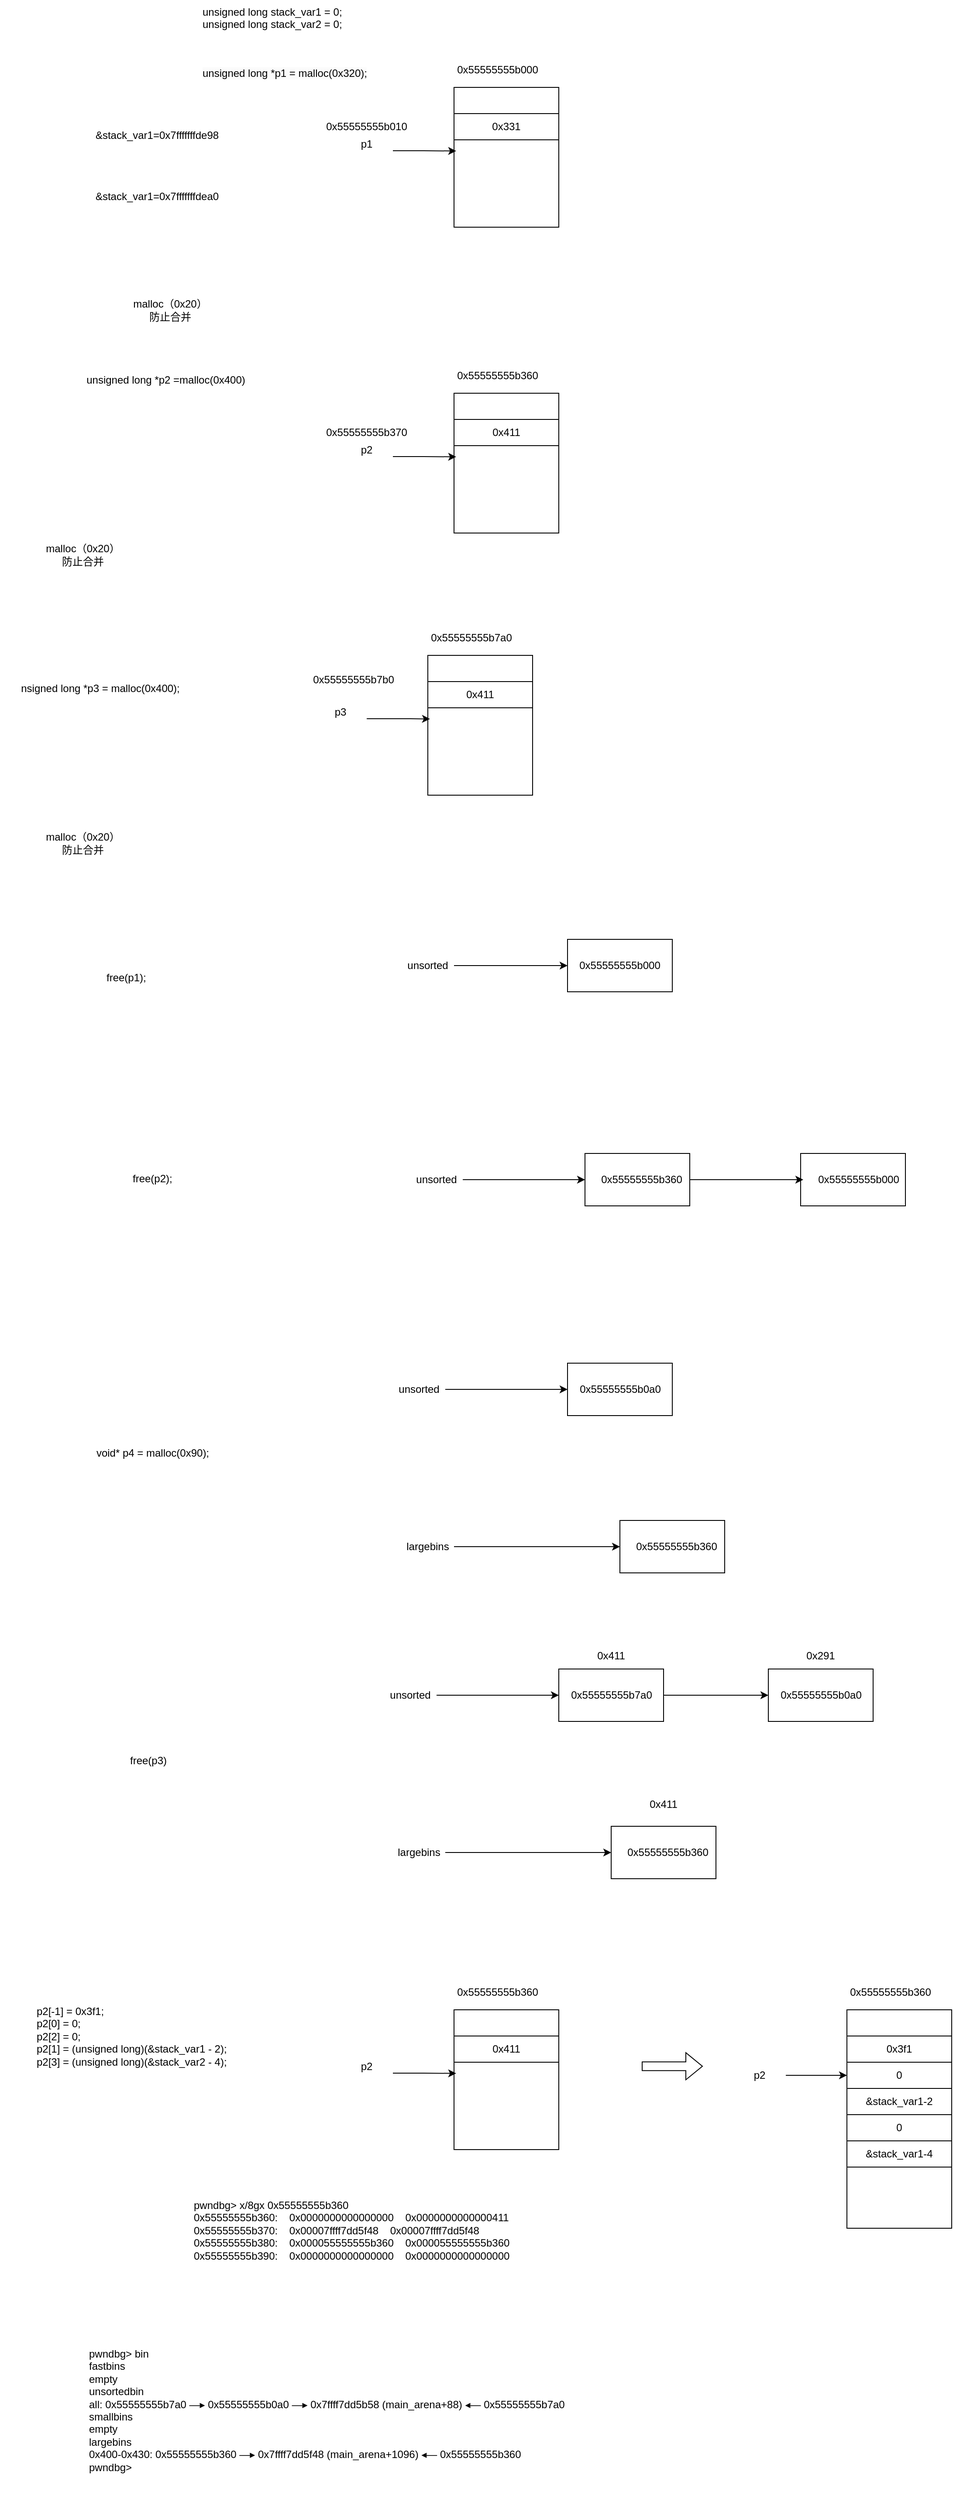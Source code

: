 <mxfile version="23.1.1" type="github">
  <diagram name="第 1 页" id="StGOxZ_9_frYLXdIoDuh">
    <mxGraphModel dx="1932" dy="651" grid="1" gridSize="10" guides="1" tooltips="1" connect="1" arrows="1" fold="1" page="1" pageScale="1" pageWidth="827" pageHeight="1169" background="none" math="0" shadow="0">
      <root>
        <mxCell id="0" />
        <mxCell id="1" parent="0" />
        <mxCell id="g7S3FFpujZysDaOgMtKl-1" value="unsigned long stack_var1 = 0;&#xa;unsigned long stack_var2 = 0;" style="text;whiteSpace=wrap;" parent="1" vertex="1">
          <mxGeometry x="10" y="50" width="190" height="40" as="geometry" />
        </mxCell>
        <mxCell id="g7S3FFpujZysDaOgMtKl-3" value="&lt;span style=&quot;color: rgb(0, 0, 0); font-family: Helvetica; font-size: 12px; font-style: normal; font-variant-ligatures: normal; font-variant-caps: normal; font-weight: 400; letter-spacing: normal; orphans: 2; text-align: left; text-indent: 0px; text-transform: none; widows: 2; word-spacing: 0px; -webkit-text-stroke-width: 0px; background-color: rgb(251, 251, 251); text-decoration-thickness: initial; text-decoration-style: initial; text-decoration-color: initial; float: none; display: inline !important;&quot;&gt;unsigned long *p1 = malloc(0x320);&lt;/span&gt;" style="text;whiteSpace=wrap;html=1;" parent="1" vertex="1">
          <mxGeometry x="10" y="120" width="210" height="40" as="geometry" />
        </mxCell>
        <mxCell id="g7S3FFpujZysDaOgMtKl-7" value="" style="rounded=0;whiteSpace=wrap;html=1;" parent="1" vertex="1">
          <mxGeometry x="430" y="1125" width="120" height="60" as="geometry" />
        </mxCell>
        <mxCell id="Vp2Y29IAKWfL_nbuRybc-31" style="edgeStyle=orthogonalEdgeStyle;rounded=0;orthogonalLoop=1;jettySize=auto;html=1;exitX=1;exitY=0.5;exitDx=0;exitDy=0;entryX=0;entryY=0.5;entryDx=0;entryDy=0;" edge="1" parent="1" source="g7S3FFpujZysDaOgMtKl-8" target="g7S3FFpujZysDaOgMtKl-7">
          <mxGeometry relative="1" as="geometry" />
        </mxCell>
        <mxCell id="g7S3FFpujZysDaOgMtKl-8" value="unsorted" style="text;strokeColor=none;align=center;fillColor=none;html=1;verticalAlign=middle;whiteSpace=wrap;rounded=0;" parent="1" vertex="1">
          <mxGeometry x="240" y="1140" width="60" height="30" as="geometry" />
        </mxCell>
        <mxCell id="Vp2Y29IAKWfL_nbuRybc-1" value="p1" style="text;strokeColor=none;align=center;fillColor=none;html=1;verticalAlign=middle;whiteSpace=wrap;rounded=0;" vertex="1" parent="1">
          <mxGeometry x="170" y="200" width="60" height="30" as="geometry" />
        </mxCell>
        <mxCell id="Vp2Y29IAKWfL_nbuRybc-2" value="" style="rounded=0;whiteSpace=wrap;html=1;" vertex="1" parent="1">
          <mxGeometry x="300" y="150" width="120" height="160" as="geometry" />
        </mxCell>
        <mxCell id="Vp2Y29IAKWfL_nbuRybc-4" value="" style="rounded=0;whiteSpace=wrap;html=1;" vertex="1" parent="1">
          <mxGeometry x="300" y="150" width="120" height="30" as="geometry" />
        </mxCell>
        <mxCell id="Vp2Y29IAKWfL_nbuRybc-5" value="0x331" style="rounded=0;whiteSpace=wrap;html=1;" vertex="1" parent="1">
          <mxGeometry x="300" y="180" width="120" height="30" as="geometry" />
        </mxCell>
        <mxCell id="Vp2Y29IAKWfL_nbuRybc-6" style="edgeStyle=orthogonalEdgeStyle;rounded=0;orthogonalLoop=1;jettySize=auto;html=1;exitX=1;exitY=0.75;exitDx=0;exitDy=0;entryX=0.02;entryY=0.455;entryDx=0;entryDy=0;entryPerimeter=0;" edge="1" parent="1" source="Vp2Y29IAKWfL_nbuRybc-1" target="Vp2Y29IAKWfL_nbuRybc-2">
          <mxGeometry relative="1" as="geometry" />
        </mxCell>
        <mxCell id="Vp2Y29IAKWfL_nbuRybc-7" value="&amp;amp;stack_var1=0x7fffffffde98" style="text;strokeColor=none;align=center;fillColor=none;html=1;verticalAlign=middle;whiteSpace=wrap;rounded=0;" vertex="1" parent="1">
          <mxGeometry x="-140" y="190" width="200" height="30" as="geometry" />
        </mxCell>
        <mxCell id="Vp2Y29IAKWfL_nbuRybc-8" value="&amp;amp;stack_var1=0x7fffffffdea0" style="text;strokeColor=none;align=center;fillColor=none;html=1;verticalAlign=middle;whiteSpace=wrap;rounded=0;" vertex="1" parent="1">
          <mxGeometry x="-140" y="260" width="200" height="30" as="geometry" />
        </mxCell>
        <mxCell id="Vp2Y29IAKWfL_nbuRybc-9" value="0x55555555b000" style="text;strokeColor=none;align=center;fillColor=none;html=1;verticalAlign=middle;whiteSpace=wrap;rounded=0;" vertex="1" parent="1">
          <mxGeometry x="280" y="120" width="140" height="20" as="geometry" />
        </mxCell>
        <mxCell id="Vp2Y29IAKWfL_nbuRybc-10" value="0x55555555b010" style="text;strokeColor=none;align=center;fillColor=none;html=1;verticalAlign=middle;whiteSpace=wrap;rounded=0;" vertex="1" parent="1">
          <mxGeometry x="130" y="185" width="140" height="20" as="geometry" />
        </mxCell>
        <mxCell id="Vp2Y29IAKWfL_nbuRybc-11" value="malloc（0x20）&lt;br&gt;防止合并" style="text;strokeColor=none;align=center;fillColor=none;html=1;verticalAlign=middle;whiteSpace=wrap;rounded=0;" vertex="1" parent="1">
          <mxGeometry x="-70" y="390" width="90" height="30" as="geometry" />
        </mxCell>
        <mxCell id="Vp2Y29IAKWfL_nbuRybc-12" value="unsigned long *p2 =malloc(0x400)" style="text;strokeColor=none;align=center;fillColor=none;html=1;verticalAlign=middle;whiteSpace=wrap;rounded=0;" vertex="1" parent="1">
          <mxGeometry x="-140" y="470" width="220" height="30" as="geometry" />
        </mxCell>
        <mxCell id="Vp2Y29IAKWfL_nbuRybc-13" value="p2" style="text;strokeColor=none;align=center;fillColor=none;html=1;verticalAlign=middle;whiteSpace=wrap;rounded=0;" vertex="1" parent="1">
          <mxGeometry x="170" y="550" width="60" height="30" as="geometry" />
        </mxCell>
        <mxCell id="Vp2Y29IAKWfL_nbuRybc-14" value="" style="rounded=0;whiteSpace=wrap;html=1;" vertex="1" parent="1">
          <mxGeometry x="300" y="500" width="120" height="160" as="geometry" />
        </mxCell>
        <mxCell id="Vp2Y29IAKWfL_nbuRybc-15" value="" style="rounded=0;whiteSpace=wrap;html=1;" vertex="1" parent="1">
          <mxGeometry x="300" y="500" width="120" height="30" as="geometry" />
        </mxCell>
        <mxCell id="Vp2Y29IAKWfL_nbuRybc-16" value="0x411" style="rounded=0;whiteSpace=wrap;html=1;" vertex="1" parent="1">
          <mxGeometry x="300" y="530" width="120" height="30" as="geometry" />
        </mxCell>
        <mxCell id="Vp2Y29IAKWfL_nbuRybc-17" style="edgeStyle=orthogonalEdgeStyle;rounded=0;orthogonalLoop=1;jettySize=auto;html=1;exitX=1;exitY=0.75;exitDx=0;exitDy=0;entryX=0.02;entryY=0.455;entryDx=0;entryDy=0;entryPerimeter=0;" edge="1" parent="1" source="Vp2Y29IAKWfL_nbuRybc-13" target="Vp2Y29IAKWfL_nbuRybc-14">
          <mxGeometry relative="1" as="geometry" />
        </mxCell>
        <mxCell id="Vp2Y29IAKWfL_nbuRybc-18" value="0x55555555b360" style="text;strokeColor=none;align=center;fillColor=none;html=1;verticalAlign=middle;whiteSpace=wrap;rounded=0;" vertex="1" parent="1">
          <mxGeometry x="280" y="470" width="140" height="20" as="geometry" />
        </mxCell>
        <mxCell id="Vp2Y29IAKWfL_nbuRybc-19" value="0x55555555b370" style="text;strokeColor=none;align=center;fillColor=none;html=1;verticalAlign=middle;whiteSpace=wrap;rounded=0;" vertex="1" parent="1">
          <mxGeometry x="130" y="535" width="140" height="20" as="geometry" />
        </mxCell>
        <mxCell id="Vp2Y29IAKWfL_nbuRybc-20" value="malloc（0x20）&lt;br&gt;防止合并" style="text;strokeColor=none;align=center;fillColor=none;html=1;verticalAlign=middle;whiteSpace=wrap;rounded=0;" vertex="1" parent="1">
          <mxGeometry x="-170" y="670" width="90" height="30" as="geometry" />
        </mxCell>
        <mxCell id="Vp2Y29IAKWfL_nbuRybc-21" value="&lt;div&gt;nsigned long *p3 = malloc(0x400);&lt;/div&gt;&lt;div&gt;&lt;br&gt;&lt;/div&gt;" style="text;strokeColor=none;align=center;fillColor=none;html=1;verticalAlign=middle;whiteSpace=wrap;rounded=0;" vertex="1" parent="1">
          <mxGeometry x="-220" y="830" width="230" height="30" as="geometry" />
        </mxCell>
        <mxCell id="Vp2Y29IAKWfL_nbuRybc-22" value="p3" style="text;strokeColor=none;align=center;fillColor=none;html=1;verticalAlign=middle;whiteSpace=wrap;rounded=0;" vertex="1" parent="1">
          <mxGeometry x="140" y="850" width="60" height="30" as="geometry" />
        </mxCell>
        <mxCell id="Vp2Y29IAKWfL_nbuRybc-23" value="" style="rounded=0;whiteSpace=wrap;html=1;" vertex="1" parent="1">
          <mxGeometry x="270" y="800" width="120" height="160" as="geometry" />
        </mxCell>
        <mxCell id="Vp2Y29IAKWfL_nbuRybc-24" value="" style="rounded=0;whiteSpace=wrap;html=1;" vertex="1" parent="1">
          <mxGeometry x="270" y="800" width="120" height="30" as="geometry" />
        </mxCell>
        <mxCell id="Vp2Y29IAKWfL_nbuRybc-25" value="0x411" style="rounded=0;whiteSpace=wrap;html=1;" vertex="1" parent="1">
          <mxGeometry x="270" y="830" width="120" height="30" as="geometry" />
        </mxCell>
        <mxCell id="Vp2Y29IAKWfL_nbuRybc-26" style="edgeStyle=orthogonalEdgeStyle;rounded=0;orthogonalLoop=1;jettySize=auto;html=1;exitX=1;exitY=0.75;exitDx=0;exitDy=0;entryX=0.02;entryY=0.455;entryDx=0;entryDy=0;entryPerimeter=0;" edge="1" parent="1" source="Vp2Y29IAKWfL_nbuRybc-22" target="Vp2Y29IAKWfL_nbuRybc-23">
          <mxGeometry relative="1" as="geometry">
            <Array as="points">
              <mxPoint x="250" y="873" />
              <mxPoint x="250" y="873" />
            </Array>
          </mxGeometry>
        </mxCell>
        <mxCell id="Vp2Y29IAKWfL_nbuRybc-27" value="0x55555555b7a0" style="text;strokeColor=none;align=center;fillColor=none;html=1;verticalAlign=middle;whiteSpace=wrap;rounded=0;" vertex="1" parent="1">
          <mxGeometry x="250" y="770" width="140" height="20" as="geometry" />
        </mxCell>
        <mxCell id="Vp2Y29IAKWfL_nbuRybc-28" value="&lt;div&gt;0x55555555b7b0&lt;/div&gt;&lt;div&gt;&lt;br&gt;&lt;/div&gt;" style="text;strokeColor=none;align=center;fillColor=none;html=1;verticalAlign=middle;whiteSpace=wrap;rounded=0;" vertex="1" parent="1">
          <mxGeometry x="120" y="820" width="130" height="30" as="geometry" />
        </mxCell>
        <mxCell id="Vp2Y29IAKWfL_nbuRybc-29" value="malloc（0x20）&lt;br&gt;防止合并" style="text;strokeColor=none;align=center;fillColor=none;html=1;verticalAlign=middle;whiteSpace=wrap;rounded=0;" vertex="1" parent="1">
          <mxGeometry x="-170" y="1000" width="90" height="30" as="geometry" />
        </mxCell>
        <mxCell id="Vp2Y29IAKWfL_nbuRybc-30" value="free(p1);" style="text;whiteSpace=wrap;" vertex="1" parent="1">
          <mxGeometry x="-100" y="1155" width="50" height="30" as="geometry" />
        </mxCell>
        <mxCell id="Vp2Y29IAKWfL_nbuRybc-32" value="0x55555555b000" style="text;strokeColor=none;align=center;fillColor=none;html=1;verticalAlign=middle;whiteSpace=wrap;rounded=0;" vertex="1" parent="1">
          <mxGeometry x="420" y="1140" width="140" height="30" as="geometry" />
        </mxCell>
        <mxCell id="Vp2Y29IAKWfL_nbuRybc-33" value="" style="rounded=0;whiteSpace=wrap;html=1;" vertex="1" parent="1">
          <mxGeometry x="697" y="1370" width="120" height="60" as="geometry" />
        </mxCell>
        <mxCell id="Vp2Y29IAKWfL_nbuRybc-34" style="edgeStyle=orthogonalEdgeStyle;rounded=0;orthogonalLoop=1;jettySize=auto;html=1;exitX=1;exitY=0.5;exitDx=0;exitDy=0;" edge="1" parent="1" source="Vp2Y29IAKWfL_nbuRybc-35">
          <mxGeometry relative="1" as="geometry">
            <mxPoint x="450" y="1400" as="targetPoint" />
          </mxGeometry>
        </mxCell>
        <mxCell id="Vp2Y29IAKWfL_nbuRybc-35" value="unsorted" style="text;strokeColor=none;align=center;fillColor=none;html=1;verticalAlign=middle;whiteSpace=wrap;rounded=0;" vertex="1" parent="1">
          <mxGeometry x="250" y="1385" width="60" height="30" as="geometry" />
        </mxCell>
        <mxCell id="Vp2Y29IAKWfL_nbuRybc-36" value="0x55555555b000" style="text;strokeColor=none;align=center;fillColor=none;html=1;verticalAlign=middle;whiteSpace=wrap;rounded=0;" vertex="1" parent="1">
          <mxGeometry x="700" y="1385" width="127" height="30" as="geometry" />
        </mxCell>
        <mxCell id="Vp2Y29IAKWfL_nbuRybc-37" value="" style="rounded=0;whiteSpace=wrap;html=1;" vertex="1" parent="1">
          <mxGeometry x="450" y="1370" width="120" height="60" as="geometry" />
        </mxCell>
        <mxCell id="Vp2Y29IAKWfL_nbuRybc-39" style="edgeStyle=orthogonalEdgeStyle;rounded=0;orthogonalLoop=1;jettySize=auto;html=1;exitX=1;exitY=0.5;exitDx=0;exitDy=0;" edge="1" parent="1" source="Vp2Y29IAKWfL_nbuRybc-38" target="Vp2Y29IAKWfL_nbuRybc-36">
          <mxGeometry relative="1" as="geometry" />
        </mxCell>
        <mxCell id="Vp2Y29IAKWfL_nbuRybc-38" value="0x55555555b360" style="text;strokeColor=none;align=center;fillColor=none;html=1;verticalAlign=middle;whiteSpace=wrap;rounded=0;" vertex="1" parent="1">
          <mxGeometry x="460" y="1385" width="110" height="30" as="geometry" />
        </mxCell>
        <mxCell id="Vp2Y29IAKWfL_nbuRybc-40" value="&lt;div&gt;void* p4 = malloc(0x90);&lt;/div&gt;&lt;div&gt;&lt;br&gt;&lt;/div&gt;" style="text;strokeColor=none;align=center;fillColor=none;html=1;verticalAlign=middle;whiteSpace=wrap;rounded=0;" vertex="1" parent="1">
          <mxGeometry x="-170" y="1700" width="250" height="40" as="geometry" />
        </mxCell>
        <mxCell id="Vp2Y29IAKWfL_nbuRybc-41" value="" style="rounded=0;whiteSpace=wrap;html=1;" vertex="1" parent="1">
          <mxGeometry x="430" y="1610" width="120" height="60" as="geometry" />
        </mxCell>
        <mxCell id="Vp2Y29IAKWfL_nbuRybc-42" style="edgeStyle=orthogonalEdgeStyle;rounded=0;orthogonalLoop=1;jettySize=auto;html=1;exitX=1;exitY=0.5;exitDx=0;exitDy=0;" edge="1" parent="1" source="Vp2Y29IAKWfL_nbuRybc-43">
          <mxGeometry relative="1" as="geometry">
            <mxPoint x="430" y="1640" as="targetPoint" />
          </mxGeometry>
        </mxCell>
        <mxCell id="Vp2Y29IAKWfL_nbuRybc-43" value="unsorted" style="text;strokeColor=none;align=center;fillColor=none;html=1;verticalAlign=middle;whiteSpace=wrap;rounded=0;" vertex="1" parent="1">
          <mxGeometry x="230" y="1625" width="60" height="30" as="geometry" />
        </mxCell>
        <mxCell id="Vp2Y29IAKWfL_nbuRybc-44" value="0x55555555b0a0" style="text;strokeColor=none;align=center;fillColor=none;html=1;verticalAlign=middle;whiteSpace=wrap;rounded=0;" vertex="1" parent="1">
          <mxGeometry x="436.5" y="1625" width="107" height="30" as="geometry" />
        </mxCell>
        <mxCell id="Vp2Y29IAKWfL_nbuRybc-45" value="" style="rounded=0;whiteSpace=wrap;html=1;" vertex="1" parent="1">
          <mxGeometry x="490" y="1790" width="120" height="60" as="geometry" />
        </mxCell>
        <mxCell id="Vp2Y29IAKWfL_nbuRybc-47" value="0x55555555b360" style="text;strokeColor=none;align=center;fillColor=none;html=1;verticalAlign=middle;whiteSpace=wrap;rounded=0;" vertex="1" parent="1">
          <mxGeometry x="500" y="1805" width="110" height="30" as="geometry" />
        </mxCell>
        <mxCell id="Vp2Y29IAKWfL_nbuRybc-49" style="edgeStyle=orthogonalEdgeStyle;rounded=0;orthogonalLoop=1;jettySize=auto;html=1;exitX=1;exitY=0.5;exitDx=0;exitDy=0;entryX=0;entryY=0.5;entryDx=0;entryDy=0;" edge="1" parent="1" source="Vp2Y29IAKWfL_nbuRybc-48" target="Vp2Y29IAKWfL_nbuRybc-45">
          <mxGeometry relative="1" as="geometry" />
        </mxCell>
        <mxCell id="Vp2Y29IAKWfL_nbuRybc-48" value="largebins" style="text;strokeColor=none;align=center;fillColor=none;html=1;verticalAlign=middle;whiteSpace=wrap;rounded=0;" vertex="1" parent="1">
          <mxGeometry x="240" y="1805" width="60" height="30" as="geometry" />
        </mxCell>
        <mxCell id="Vp2Y29IAKWfL_nbuRybc-50" value="free(p2);" style="text;whiteSpace=wrap;" vertex="1" parent="1">
          <mxGeometry x="-70" y="1385" width="60" height="30" as="geometry" />
        </mxCell>
        <mxCell id="Vp2Y29IAKWfL_nbuRybc-51" value="free(p3)" style="text;strokeColor=none;align=center;fillColor=none;html=1;verticalAlign=middle;whiteSpace=wrap;rounded=0;" vertex="1" parent="1">
          <mxGeometry x="-80" y="2050" width="60" height="30" as="geometry" />
        </mxCell>
        <mxCell id="Vp2Y29IAKWfL_nbuRybc-70" style="edgeStyle=orthogonalEdgeStyle;rounded=0;orthogonalLoop=1;jettySize=auto;html=1;exitX=1;exitY=0.5;exitDx=0;exitDy=0;entryX=0;entryY=0.5;entryDx=0;entryDy=0;" edge="1" parent="1" source="Vp2Y29IAKWfL_nbuRybc-60" target="Vp2Y29IAKWfL_nbuRybc-68">
          <mxGeometry relative="1" as="geometry" />
        </mxCell>
        <mxCell id="Vp2Y29IAKWfL_nbuRybc-60" value="" style="rounded=0;whiteSpace=wrap;html=1;" vertex="1" parent="1">
          <mxGeometry x="420" y="1960" width="120" height="60" as="geometry" />
        </mxCell>
        <mxCell id="Vp2Y29IAKWfL_nbuRybc-61" style="edgeStyle=orthogonalEdgeStyle;rounded=0;orthogonalLoop=1;jettySize=auto;html=1;exitX=1;exitY=0.5;exitDx=0;exitDy=0;" edge="1" parent="1" source="Vp2Y29IAKWfL_nbuRybc-62">
          <mxGeometry relative="1" as="geometry">
            <mxPoint x="420" y="1990" as="targetPoint" />
          </mxGeometry>
        </mxCell>
        <mxCell id="Vp2Y29IAKWfL_nbuRybc-62" value="unsorted" style="text;strokeColor=none;align=center;fillColor=none;html=1;verticalAlign=middle;whiteSpace=wrap;rounded=0;" vertex="1" parent="1">
          <mxGeometry x="220" y="1975" width="60" height="30" as="geometry" />
        </mxCell>
        <mxCell id="Vp2Y29IAKWfL_nbuRybc-63" value="0x55555555b7a0" style="text;strokeColor=none;align=center;fillColor=none;html=1;verticalAlign=middle;whiteSpace=wrap;rounded=0;" vertex="1" parent="1">
          <mxGeometry x="426.5" y="1975" width="107" height="30" as="geometry" />
        </mxCell>
        <mxCell id="Vp2Y29IAKWfL_nbuRybc-64" value="" style="rounded=0;whiteSpace=wrap;html=1;" vertex="1" parent="1">
          <mxGeometry x="480" y="2140" width="120" height="60" as="geometry" />
        </mxCell>
        <mxCell id="Vp2Y29IAKWfL_nbuRybc-65" value="0x55555555b360" style="text;strokeColor=none;align=center;fillColor=none;html=1;verticalAlign=middle;whiteSpace=wrap;rounded=0;" vertex="1" parent="1">
          <mxGeometry x="490" y="2155" width="110" height="30" as="geometry" />
        </mxCell>
        <mxCell id="Vp2Y29IAKWfL_nbuRybc-66" style="edgeStyle=orthogonalEdgeStyle;rounded=0;orthogonalLoop=1;jettySize=auto;html=1;exitX=1;exitY=0.5;exitDx=0;exitDy=0;entryX=0;entryY=0.5;entryDx=0;entryDy=0;" edge="1" parent="1" source="Vp2Y29IAKWfL_nbuRybc-67" target="Vp2Y29IAKWfL_nbuRybc-64">
          <mxGeometry relative="1" as="geometry" />
        </mxCell>
        <mxCell id="Vp2Y29IAKWfL_nbuRybc-67" value="largebins" style="text;strokeColor=none;align=center;fillColor=none;html=1;verticalAlign=middle;whiteSpace=wrap;rounded=0;" vertex="1" parent="1">
          <mxGeometry x="230" y="2155" width="60" height="30" as="geometry" />
        </mxCell>
        <mxCell id="Vp2Y29IAKWfL_nbuRybc-68" value="" style="rounded=0;whiteSpace=wrap;html=1;" vertex="1" parent="1">
          <mxGeometry x="660" y="1960" width="120" height="60" as="geometry" />
        </mxCell>
        <mxCell id="Vp2Y29IAKWfL_nbuRybc-69" value="0x55555555b0a0" style="text;strokeColor=none;align=center;fillColor=none;html=1;verticalAlign=middle;whiteSpace=wrap;rounded=0;" vertex="1" parent="1">
          <mxGeometry x="666.5" y="1975" width="107" height="30" as="geometry" />
        </mxCell>
        <mxCell id="Vp2Y29IAKWfL_nbuRybc-71" value="0x411" style="text;strokeColor=none;align=center;fillColor=none;html=1;verticalAlign=middle;whiteSpace=wrap;rounded=0;" vertex="1" parent="1">
          <mxGeometry x="450" y="1930" width="60" height="30" as="geometry" />
        </mxCell>
        <mxCell id="Vp2Y29IAKWfL_nbuRybc-72" value="0x291" style="text;strokeColor=none;align=center;fillColor=none;html=1;verticalAlign=middle;whiteSpace=wrap;rounded=0;" vertex="1" parent="1">
          <mxGeometry x="690" y="1930" width="60" height="30" as="geometry" />
        </mxCell>
        <mxCell id="Vp2Y29IAKWfL_nbuRybc-73" value="0x411" style="text;strokeColor=none;align=center;fillColor=none;html=1;verticalAlign=middle;whiteSpace=wrap;rounded=0;" vertex="1" parent="1">
          <mxGeometry x="510" y="2100" width="60" height="30" as="geometry" />
        </mxCell>
        <mxCell id="Vp2Y29IAKWfL_nbuRybc-74" value="p2[-1] = 0x3f1;&#xa;p2[0] = 0;&#xa;p2[2] = 0;&#xa;p2[1] = (unsigned long)(&amp;stack_var1 - 2);&#xa;p2[3] = (unsigned long)(&amp;stack_var2 - 4);" style="text;whiteSpace=wrap;" vertex="1" parent="1">
          <mxGeometry x="-180" y="2338" width="250" height="100" as="geometry" />
        </mxCell>
        <mxCell id="Vp2Y29IAKWfL_nbuRybc-90" value="" style="shape=flexArrow;endArrow=classic;html=1;rounded=0;" edge="1" parent="1">
          <mxGeometry width="50" height="50" relative="1" as="geometry">
            <mxPoint x="515" y="2414.6" as="sourcePoint" />
            <mxPoint x="585" y="2414.6" as="targetPoint" />
          </mxGeometry>
        </mxCell>
        <mxCell id="Vp2Y29IAKWfL_nbuRybc-91" value="pwndbg&gt; x/8gx 0x55555555b360&#xa;0x55555555b360:    0x0000000000000000    0x0000000000000411&#xa;0x55555555b370:    0x00007ffff7dd5f48    0x00007ffff7dd5f48&#xa;0x55555555b380:    0x000055555555b360    0x000055555555b360&#xa;0x55555555b390:    0x0000000000000000    0x0000000000000000" style="text;whiteSpace=wrap;" vertex="1" parent="1">
          <mxGeometry y="2560" width="400" height="100" as="geometry" />
        </mxCell>
        <mxCell id="Vp2Y29IAKWfL_nbuRybc-92" value="p2" style="text;strokeColor=none;align=center;fillColor=none;html=1;verticalAlign=middle;whiteSpace=wrap;rounded=0;" vertex="1" parent="1">
          <mxGeometry x="170" y="2400" width="60" height="30" as="geometry" />
        </mxCell>
        <mxCell id="Vp2Y29IAKWfL_nbuRybc-93" value="" style="rounded=0;whiteSpace=wrap;html=1;" vertex="1" parent="1">
          <mxGeometry x="300" y="2350" width="120" height="160" as="geometry" />
        </mxCell>
        <mxCell id="Vp2Y29IAKWfL_nbuRybc-94" value="" style="rounded=0;whiteSpace=wrap;html=1;" vertex="1" parent="1">
          <mxGeometry x="300" y="2350" width="120" height="30" as="geometry" />
        </mxCell>
        <mxCell id="Vp2Y29IAKWfL_nbuRybc-95" value="0x411" style="rounded=0;whiteSpace=wrap;html=1;" vertex="1" parent="1">
          <mxGeometry x="300" y="2380" width="120" height="30" as="geometry" />
        </mxCell>
        <mxCell id="Vp2Y29IAKWfL_nbuRybc-96" style="edgeStyle=orthogonalEdgeStyle;rounded=0;orthogonalLoop=1;jettySize=auto;html=1;exitX=1;exitY=0.75;exitDx=0;exitDy=0;entryX=0.02;entryY=0.455;entryDx=0;entryDy=0;entryPerimeter=0;" edge="1" parent="1" source="Vp2Y29IAKWfL_nbuRybc-92" target="Vp2Y29IAKWfL_nbuRybc-93">
          <mxGeometry relative="1" as="geometry" />
        </mxCell>
        <mxCell id="Vp2Y29IAKWfL_nbuRybc-97" value="0x55555555b360" style="text;strokeColor=none;align=center;fillColor=none;html=1;verticalAlign=middle;whiteSpace=wrap;rounded=0;" vertex="1" parent="1">
          <mxGeometry x="280" y="2320" width="140" height="20" as="geometry" />
        </mxCell>
        <mxCell id="Vp2Y29IAKWfL_nbuRybc-110" style="edgeStyle=orthogonalEdgeStyle;rounded=0;orthogonalLoop=1;jettySize=auto;html=1;exitX=1;exitY=0.5;exitDx=0;exitDy=0;entryX=0;entryY=0.5;entryDx=0;entryDy=0;" edge="1" parent="1" source="Vp2Y29IAKWfL_nbuRybc-99" target="Vp2Y29IAKWfL_nbuRybc-106">
          <mxGeometry relative="1" as="geometry" />
        </mxCell>
        <mxCell id="Vp2Y29IAKWfL_nbuRybc-99" value="p2" style="text;strokeColor=none;align=center;fillColor=none;html=1;verticalAlign=middle;whiteSpace=wrap;rounded=0;" vertex="1" parent="1">
          <mxGeometry x="620" y="2410" width="60" height="30" as="geometry" />
        </mxCell>
        <mxCell id="Vp2Y29IAKWfL_nbuRybc-100" value="" style="rounded=0;whiteSpace=wrap;html=1;" vertex="1" parent="1">
          <mxGeometry x="750" y="2350" width="120" height="250" as="geometry" />
        </mxCell>
        <mxCell id="Vp2Y29IAKWfL_nbuRybc-101" value="" style="rounded=0;whiteSpace=wrap;html=1;" vertex="1" parent="1">
          <mxGeometry x="750" y="2350" width="120" height="30" as="geometry" />
        </mxCell>
        <mxCell id="Vp2Y29IAKWfL_nbuRybc-102" value="0x3f1" style="rounded=0;whiteSpace=wrap;html=1;" vertex="1" parent="1">
          <mxGeometry x="750" y="2380" width="120" height="30" as="geometry" />
        </mxCell>
        <mxCell id="Vp2Y29IAKWfL_nbuRybc-104" value="0x55555555b360" style="text;strokeColor=none;align=center;fillColor=none;html=1;verticalAlign=middle;whiteSpace=wrap;rounded=0;" vertex="1" parent="1">
          <mxGeometry x="730" y="2320" width="140" height="20" as="geometry" />
        </mxCell>
        <mxCell id="Vp2Y29IAKWfL_nbuRybc-105" value="pwndbg&gt; bin&#xa;fastbins&#xa;empty&#xa;unsortedbin&#xa;all: 0x55555555b7a0 —▸ 0x55555555b0a0 —▸ 0x7ffff7dd5b58 (main_arena+88) ◂— 0x55555555b7a0&#xa;smallbins&#xa;empty&#xa;largebins&#xa;0x400-0x430: 0x55555555b360 —▸ 0x7ffff7dd5f48 (main_arena+1096) ◂— 0x55555555b360&#xa;pwndbg&gt;" style="text;whiteSpace=wrap;" vertex="1" parent="1">
          <mxGeometry x="-120" y="2730" width="560" height="180" as="geometry" />
        </mxCell>
        <mxCell id="Vp2Y29IAKWfL_nbuRybc-106" value="0" style="rounded=0;whiteSpace=wrap;html=1;" vertex="1" parent="1">
          <mxGeometry x="750" y="2410" width="120" height="30" as="geometry" />
        </mxCell>
        <mxCell id="Vp2Y29IAKWfL_nbuRybc-107" value="&amp;amp;stack_var1-2" style="rounded=0;whiteSpace=wrap;html=1;" vertex="1" parent="1">
          <mxGeometry x="750" y="2440" width="120" height="30" as="geometry" />
        </mxCell>
        <mxCell id="Vp2Y29IAKWfL_nbuRybc-108" value="0" style="rounded=0;whiteSpace=wrap;html=1;" vertex="1" parent="1">
          <mxGeometry x="750" y="2470" width="120" height="30" as="geometry" />
        </mxCell>
        <mxCell id="Vp2Y29IAKWfL_nbuRybc-111" value="&amp;amp;stack_var1-4" style="rounded=0;whiteSpace=wrap;html=1;" vertex="1" parent="1">
          <mxGeometry x="750" y="2500" width="120" height="30" as="geometry" />
        </mxCell>
      </root>
    </mxGraphModel>
  </diagram>
</mxfile>
